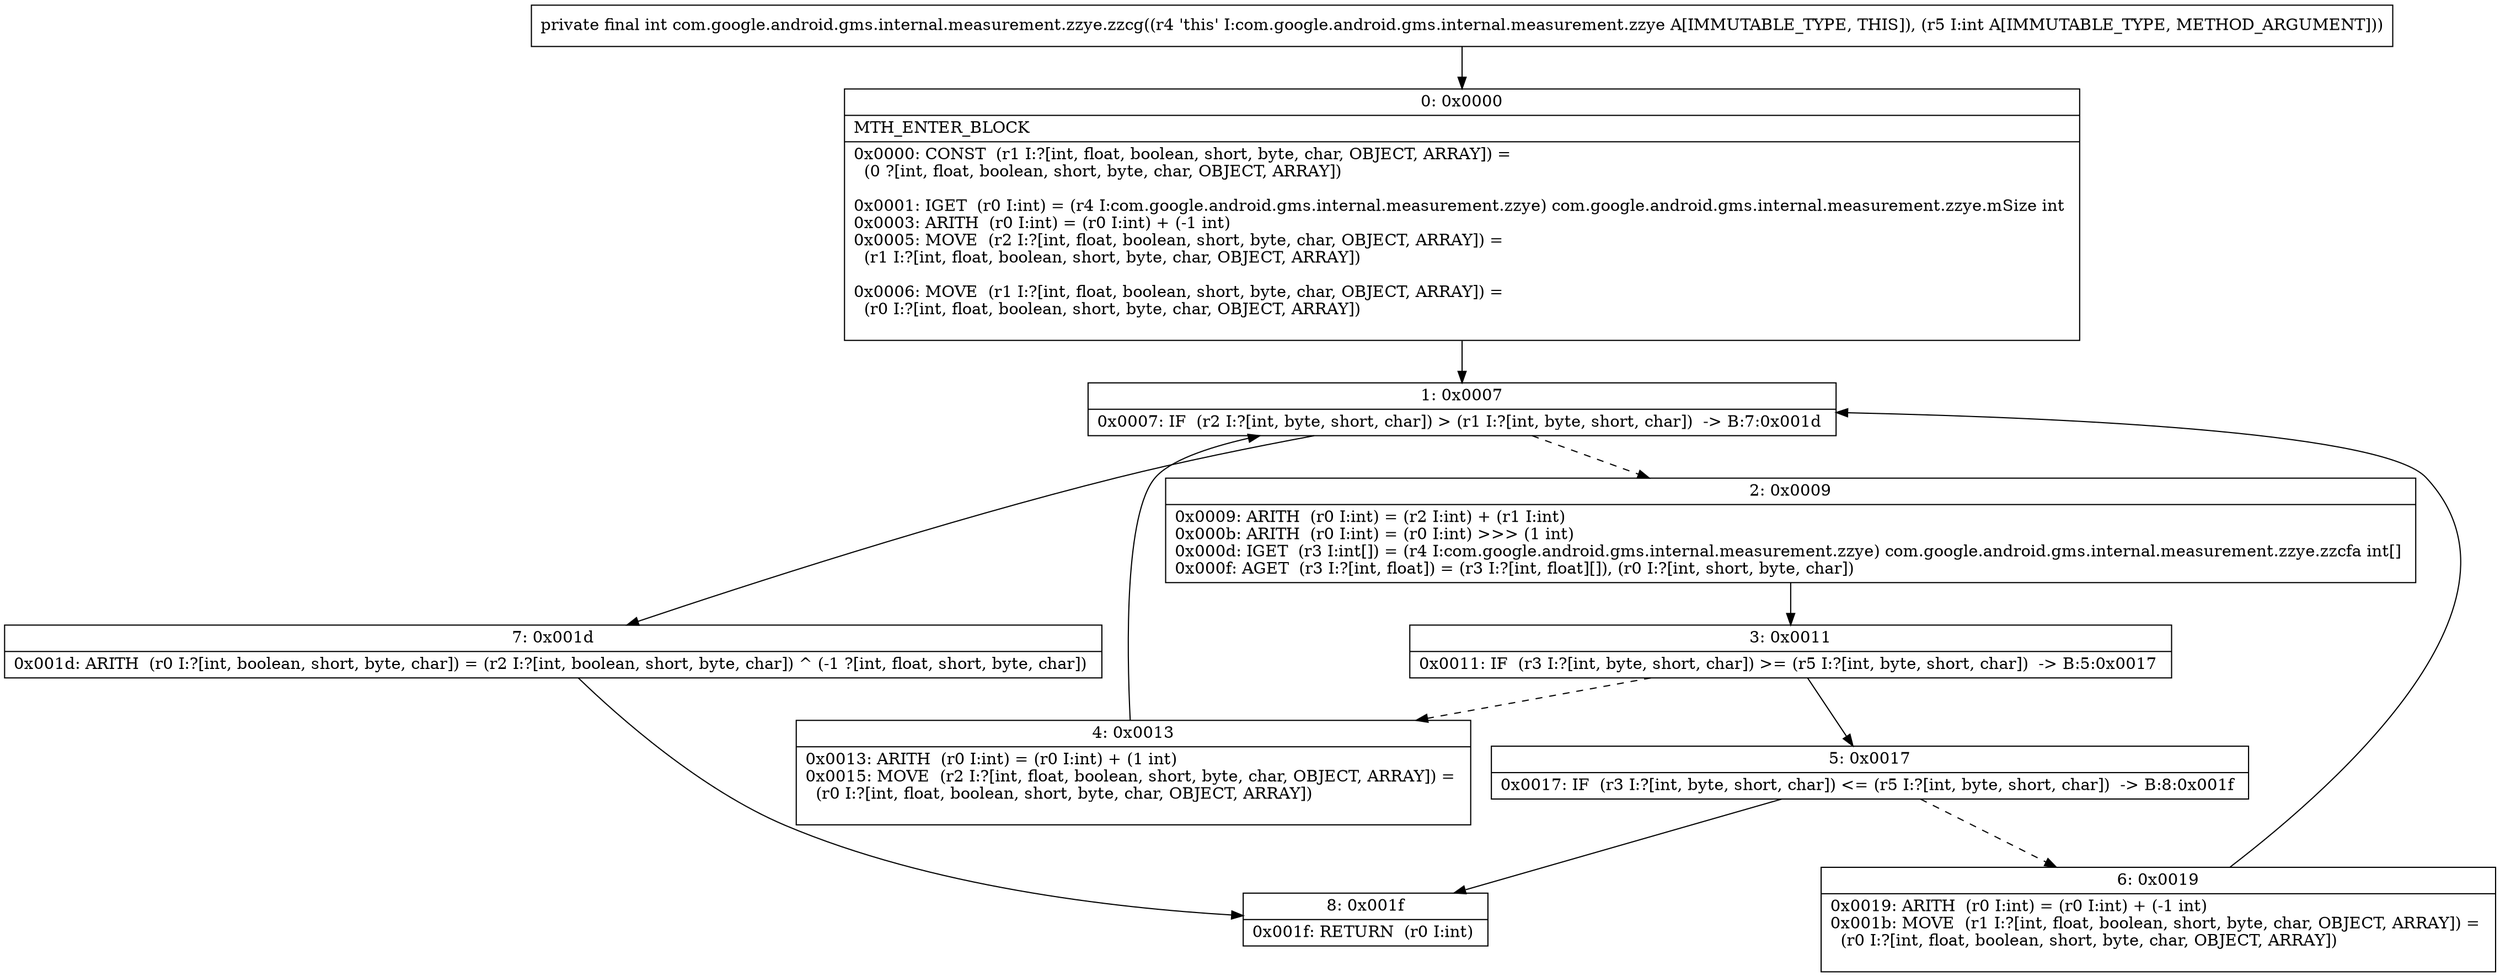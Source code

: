digraph "CFG forcom.google.android.gms.internal.measurement.zzye.zzcg(I)I" {
Node_0 [shape=record,label="{0\:\ 0x0000|MTH_ENTER_BLOCK\l|0x0000: CONST  (r1 I:?[int, float, boolean, short, byte, char, OBJECT, ARRAY]) = \l  (0 ?[int, float, boolean, short, byte, char, OBJECT, ARRAY])\l \l0x0001: IGET  (r0 I:int) = (r4 I:com.google.android.gms.internal.measurement.zzye) com.google.android.gms.internal.measurement.zzye.mSize int \l0x0003: ARITH  (r0 I:int) = (r0 I:int) + (\-1 int) \l0x0005: MOVE  (r2 I:?[int, float, boolean, short, byte, char, OBJECT, ARRAY]) = \l  (r1 I:?[int, float, boolean, short, byte, char, OBJECT, ARRAY])\l \l0x0006: MOVE  (r1 I:?[int, float, boolean, short, byte, char, OBJECT, ARRAY]) = \l  (r0 I:?[int, float, boolean, short, byte, char, OBJECT, ARRAY])\l \l}"];
Node_1 [shape=record,label="{1\:\ 0x0007|0x0007: IF  (r2 I:?[int, byte, short, char]) \> (r1 I:?[int, byte, short, char])  \-\> B:7:0x001d \l}"];
Node_2 [shape=record,label="{2\:\ 0x0009|0x0009: ARITH  (r0 I:int) = (r2 I:int) + (r1 I:int) \l0x000b: ARITH  (r0 I:int) = (r0 I:int) \>\>\> (1 int) \l0x000d: IGET  (r3 I:int[]) = (r4 I:com.google.android.gms.internal.measurement.zzye) com.google.android.gms.internal.measurement.zzye.zzcfa int[] \l0x000f: AGET  (r3 I:?[int, float]) = (r3 I:?[int, float][]), (r0 I:?[int, short, byte, char]) \l}"];
Node_3 [shape=record,label="{3\:\ 0x0011|0x0011: IF  (r3 I:?[int, byte, short, char]) \>= (r5 I:?[int, byte, short, char])  \-\> B:5:0x0017 \l}"];
Node_4 [shape=record,label="{4\:\ 0x0013|0x0013: ARITH  (r0 I:int) = (r0 I:int) + (1 int) \l0x0015: MOVE  (r2 I:?[int, float, boolean, short, byte, char, OBJECT, ARRAY]) = \l  (r0 I:?[int, float, boolean, short, byte, char, OBJECT, ARRAY])\l \l}"];
Node_5 [shape=record,label="{5\:\ 0x0017|0x0017: IF  (r3 I:?[int, byte, short, char]) \<= (r5 I:?[int, byte, short, char])  \-\> B:8:0x001f \l}"];
Node_6 [shape=record,label="{6\:\ 0x0019|0x0019: ARITH  (r0 I:int) = (r0 I:int) + (\-1 int) \l0x001b: MOVE  (r1 I:?[int, float, boolean, short, byte, char, OBJECT, ARRAY]) = \l  (r0 I:?[int, float, boolean, short, byte, char, OBJECT, ARRAY])\l \l}"];
Node_7 [shape=record,label="{7\:\ 0x001d|0x001d: ARITH  (r0 I:?[int, boolean, short, byte, char]) = (r2 I:?[int, boolean, short, byte, char]) ^ (\-1 ?[int, float, short, byte, char]) \l}"];
Node_8 [shape=record,label="{8\:\ 0x001f|0x001f: RETURN  (r0 I:int) \l}"];
MethodNode[shape=record,label="{private final int com.google.android.gms.internal.measurement.zzye.zzcg((r4 'this' I:com.google.android.gms.internal.measurement.zzye A[IMMUTABLE_TYPE, THIS]), (r5 I:int A[IMMUTABLE_TYPE, METHOD_ARGUMENT])) }"];
MethodNode -> Node_0;
Node_0 -> Node_1;
Node_1 -> Node_2[style=dashed];
Node_1 -> Node_7;
Node_2 -> Node_3;
Node_3 -> Node_4[style=dashed];
Node_3 -> Node_5;
Node_4 -> Node_1;
Node_5 -> Node_6[style=dashed];
Node_5 -> Node_8;
Node_6 -> Node_1;
Node_7 -> Node_8;
}

